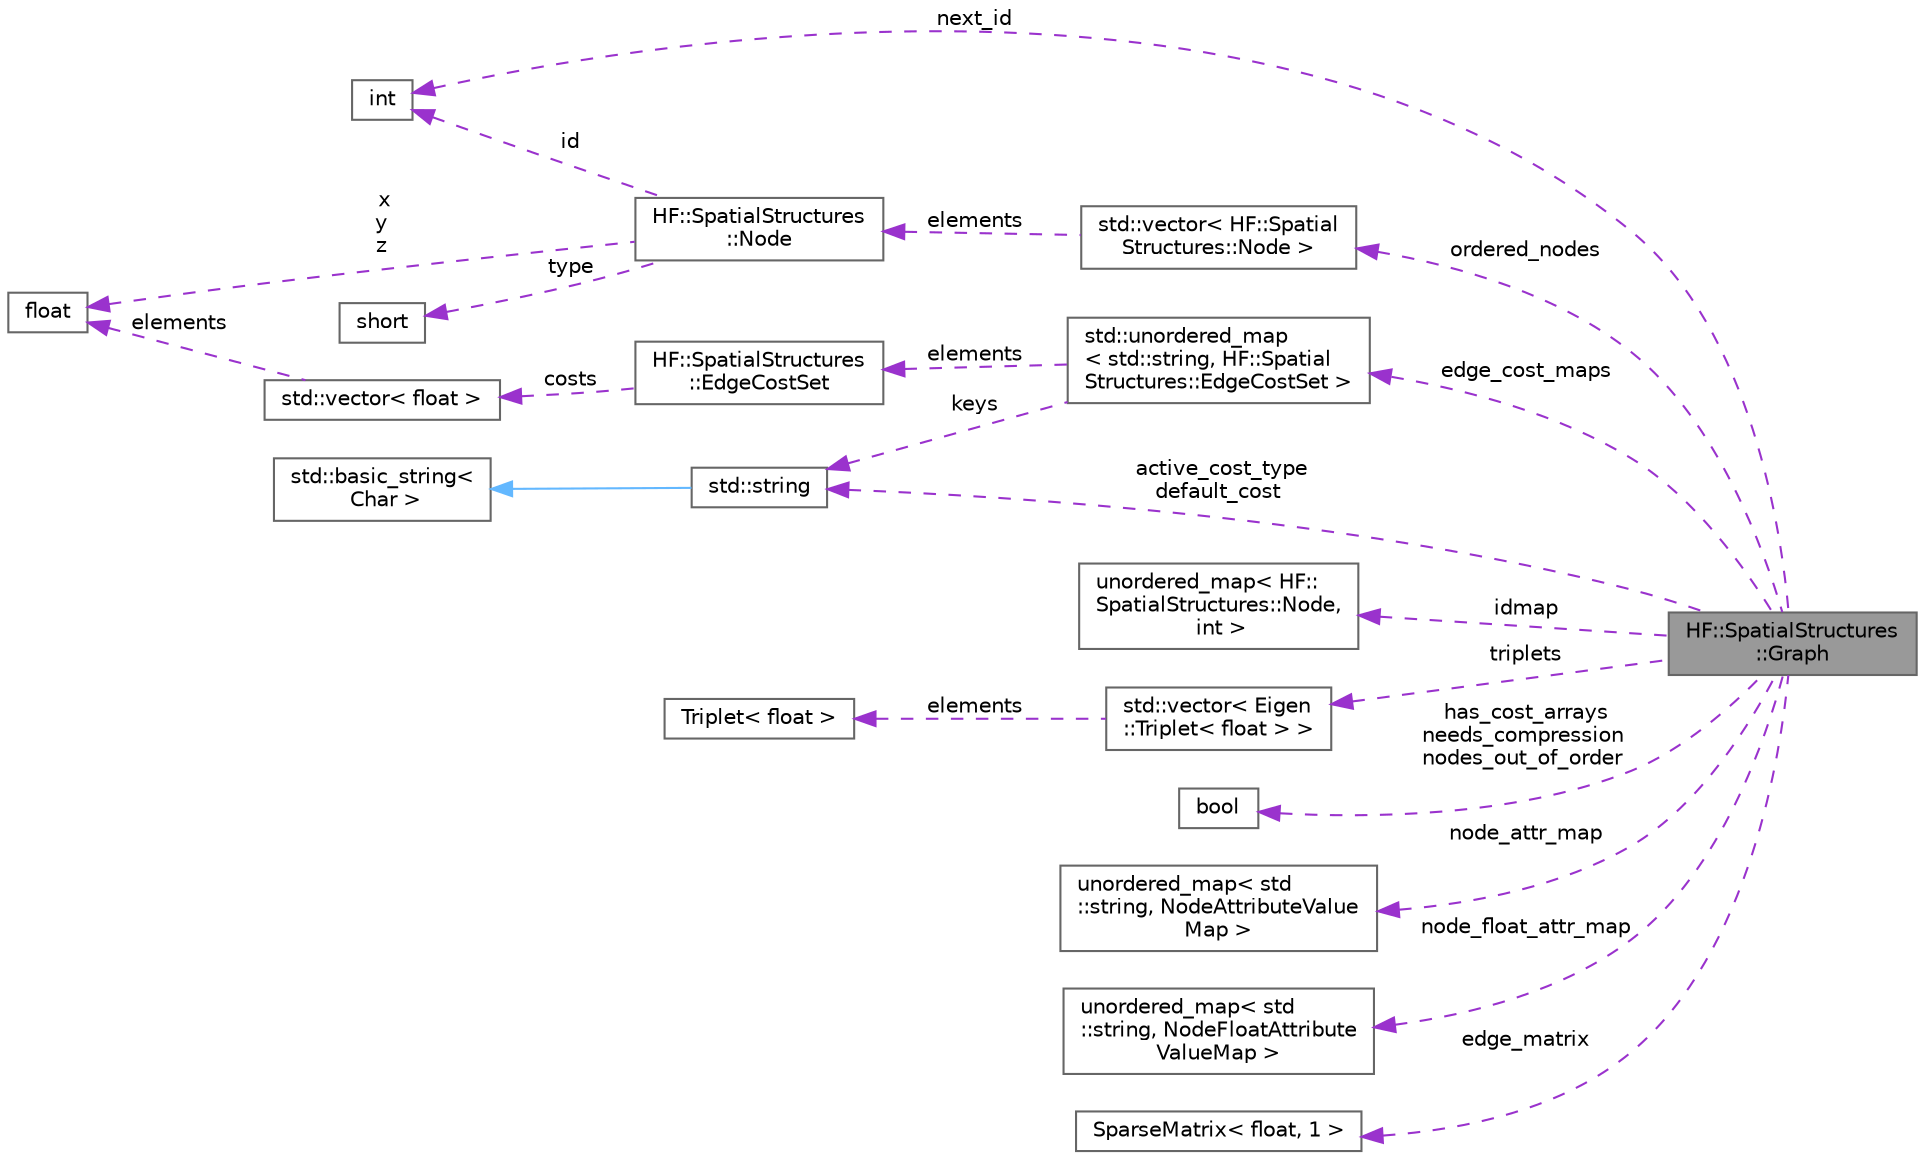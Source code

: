 digraph "HF::SpatialStructures::Graph"
{
 // LATEX_PDF_SIZE
  bgcolor="transparent";
  edge [fontname=Helvetica,fontsize=10,labelfontname=Helvetica,labelfontsize=10];
  node [fontname=Helvetica,fontsize=10,shape=box,height=0.2,width=0.4];
  rankdir="LR";
  Node1 [label="HF::SpatialStructures\l::Graph",height=0.2,width=0.4,color="gray40", fillcolor="grey60", style="filled", fontcolor="black",tooltip="A Graph of nodes connected by edges that supports both integers and HF::SpatialStructures::Node."];
  Node2 -> Node1 [dir="back",color="darkorchid3",style="dashed",label=" next_id" ];
  Node2 [label="int",height=0.2,width=0.4,color="gray40", fillcolor="white", style="filled",tooltip=" "];
  Node3 -> Node1 [dir="back",color="darkorchid3",style="dashed",label=" ordered_nodes" ];
  Node3 [label="std::vector\< HF::Spatial\lStructures::Node \>",height=0.2,width=0.4,color="gray40", fillcolor="white", style="filled",tooltip=" "];
  Node4 -> Node3 [dir="back",color="darkorchid3",style="dashed",label=" elements" ];
  Node4 [label="HF::SpatialStructures\l::Node",height=0.2,width=0.4,color="gray40", fillcolor="white", style="filled",URL="$a02071.html",tooltip="A point in space with an ID."];
  Node5 -> Node4 [dir="back",color="darkorchid3",style="dashed",label=" x\ny\nz" ];
  Node5 [label="float",height=0.2,width=0.4,color="gray40", fillcolor="white", style="filled",tooltip=" "];
  Node6 -> Node4 [dir="back",color="darkorchid3",style="dashed",label=" type" ];
  Node6 [label="short",height=0.2,width=0.4,color="gray40", fillcolor="white", style="filled",tooltip=" "];
  Node2 -> Node4 [dir="back",color="darkorchid3",style="dashed",label=" id" ];
  Node7 -> Node1 [dir="back",color="darkorchid3",style="dashed",label=" idmap" ];
  Node7 [label="unordered_map\< HF::\lSpatialStructures::Node,\l int \>",height=0.2,width=0.4,color="gray40", fillcolor="white", style="filled",tooltip=" "];
  Node8 -> Node1 [dir="back",color="darkorchid3",style="dashed",label=" triplets" ];
  Node8 [label="std::vector\< Eigen\l::Triplet\< float \> \>",height=0.2,width=0.4,color="gray40", fillcolor="white", style="filled",tooltip=" "];
  Node9 -> Node8 [dir="back",color="darkorchid3",style="dashed",label=" elements" ];
  Node9 [label="Triplet\< float \>",height=0.2,width=0.4,color="gray40", fillcolor="white", style="filled",tooltip=" "];
  Node10 -> Node1 [dir="back",color="darkorchid3",style="dashed",label=" has_cost_arrays\nneeds_compression\nnodes_out_of_order" ];
  Node10 [label="bool",height=0.2,width=0.4,color="gray40", fillcolor="white", style="filled",tooltip=" "];
  Node11 -> Node1 [dir="back",color="darkorchid3",style="dashed",label=" node_attr_map" ];
  Node11 [label="unordered_map\< std\l::string, NodeAttributeValue\lMap \>",height=0.2,width=0.4,color="gray40", fillcolor="white", style="filled",tooltip=" "];
  Node12 -> Node1 [dir="back",color="darkorchid3",style="dashed",label=" node_float_attr_map" ];
  Node12 [label="unordered_map\< std\l::string, NodeFloatAttribute\lValueMap \>",height=0.2,width=0.4,color="gray40", fillcolor="white", style="filled",tooltip=" "];
  Node13 -> Node1 [dir="back",color="darkorchid3",style="dashed",label=" active_cost_type\ndefault_cost" ];
  Node13 [label="std::string",height=0.2,width=0.4,color="gray40", fillcolor="white", style="filled",tooltip=" "];
  Node14 -> Node13 [dir="back",color="steelblue1",style="solid"];
  Node14 [label="std::basic_string\<\l Char \>",height=0.2,width=0.4,color="gray40", fillcolor="white", style="filled",tooltip=" "];
  Node15 -> Node1 [dir="back",color="darkorchid3",style="dashed",label=" edge_matrix" ];
  Node15 [label="SparseMatrix\< float, 1 \>",height=0.2,width=0.4,color="gray40", fillcolor="white", style="filled",tooltip=" "];
  Node16 -> Node1 [dir="back",color="darkorchid3",style="dashed",label=" edge_cost_maps" ];
  Node16 [label="std::unordered_map\l\< std::string, HF::Spatial\lStructures::EdgeCostSet \>",height=0.2,width=0.4,color="gray40", fillcolor="white", style="filled",tooltip=" "];
  Node13 -> Node16 [dir="back",color="darkorchid3",style="dashed",label=" keys" ];
  Node17 -> Node16 [dir="back",color="darkorchid3",style="dashed",label=" elements" ];
  Node17 [label="HF::SpatialStructures\l::EdgeCostSet",height=0.2,width=0.4,color="gray40", fillcolor="white", style="filled",URL="$a01547.html",tooltip="A set of edge costs for a graph."];
  Node18 -> Node17 [dir="back",color="darkorchid3",style="dashed",label=" costs" ];
  Node18 [label="std::vector\< float \>",height=0.2,width=0.4,color="gray40", fillcolor="white", style="filled",tooltip=" "];
  Node5 -> Node18 [dir="back",color="darkorchid3",style="dashed",label=" elements" ];
}

